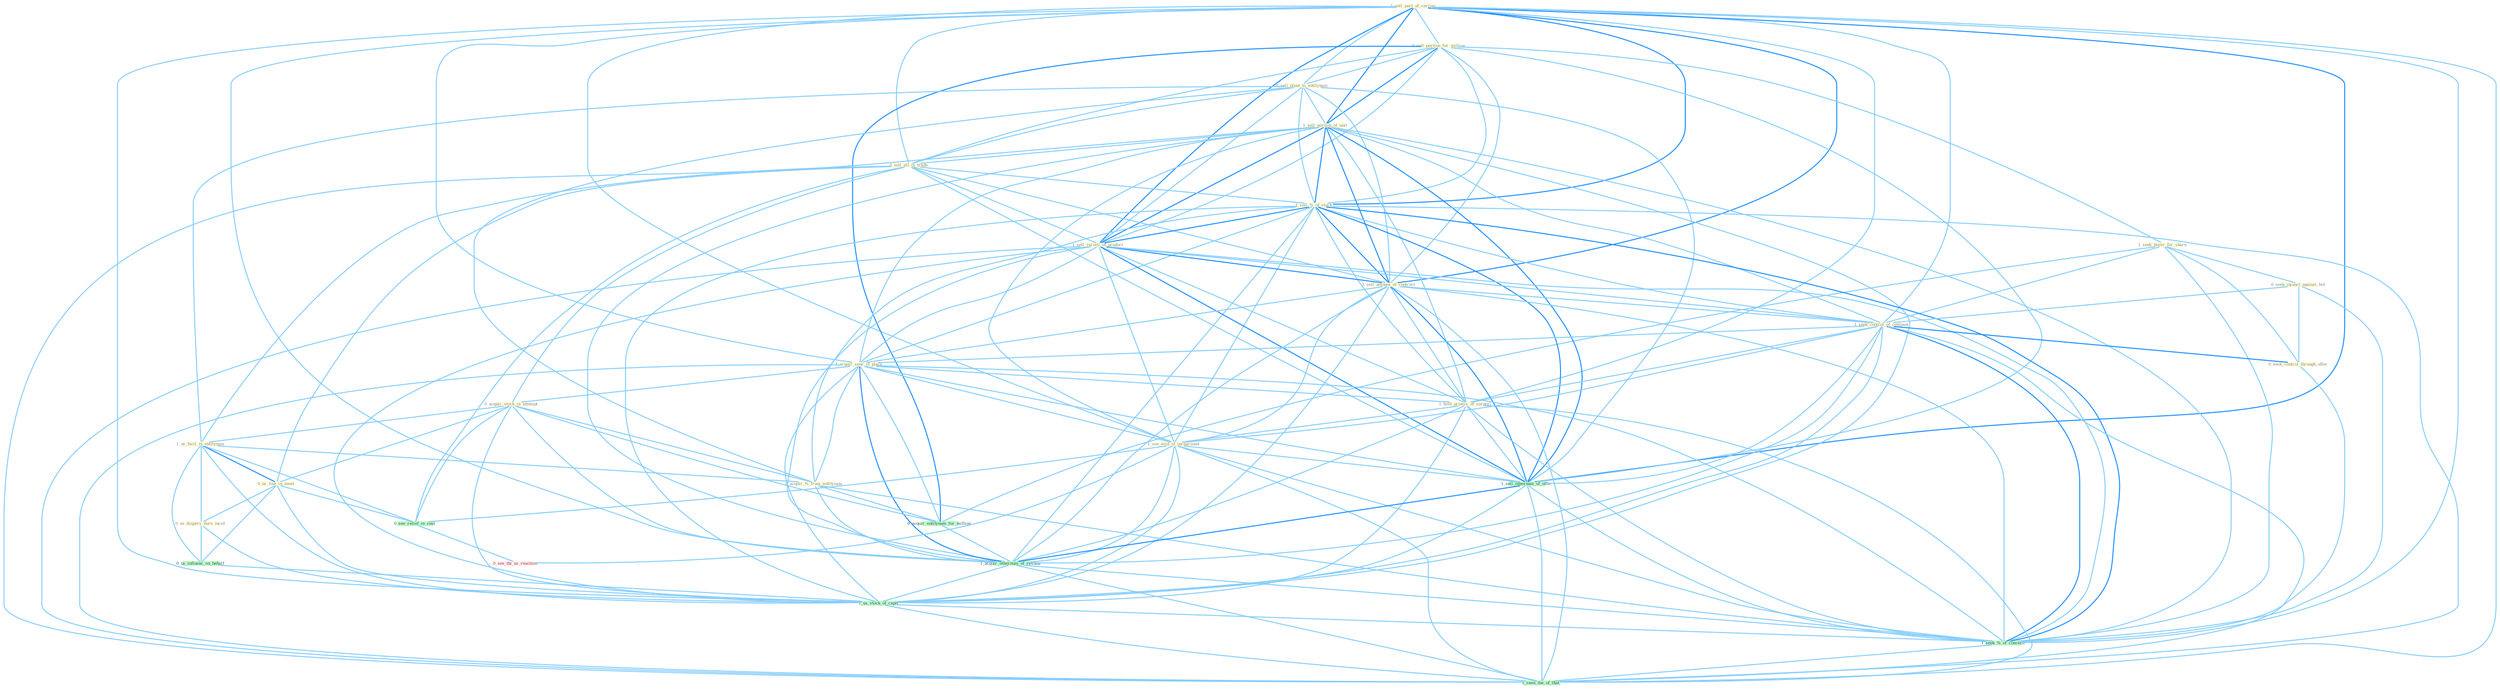 Graph G{ 
    node
    [shape=polygon,style=filled,width=.5,height=.06,color="#BDFCC9",fixedsize=true,fontsize=4,
    fontcolor="#2f4f4f"];
    {node
    [color="#ffffe0", fontcolor="#8b7d6b"] "1_sell_part_of_carrier " "0_sell_portion_for_million " "0_sell_plant_to_entitynam " "1_seek_buyer_for_share " "1_sell_portion_of_unit " "0_sell_all_in_trade " "1_sell_%_of_stock " "1_sell_varieti_of_product " "1_sell_amount_of_contract " "0_seek_injunct_against_bid " "1_seek_control_of_compani " "1_acquir_sens_of_place " "1_hold_promis_of_surgeri " "0_seek_control_through_offer " "0_acquir_stock_in_attempt " "1_us_facil_in_entitynam " "0_us_line_in_meet " "0_us_dispers_dure_incid " "1_see_evid_of_turnaround " "0_acquir_%_from_entitynam "}
{node [color="#fff0f5", fontcolor="#b22222"] "0_see_thi_as_reaction "}
edge [color="#B0E2FF"];

	"1_sell_part_of_carrier " -- "0_sell_portion_for_million " [w="1", color="#87cefa" ];
	"1_sell_part_of_carrier " -- "0_sell_plant_to_entitynam " [w="1", color="#87cefa" ];
	"1_sell_part_of_carrier " -- "1_sell_portion_of_unit " [w="2", color="#1e90ff" , len=0.8];
	"1_sell_part_of_carrier " -- "0_sell_all_in_trade " [w="1", color="#87cefa" ];
	"1_sell_part_of_carrier " -- "1_sell_%_of_stock " [w="2", color="#1e90ff" , len=0.8];
	"1_sell_part_of_carrier " -- "1_sell_varieti_of_product " [w="2", color="#1e90ff" , len=0.8];
	"1_sell_part_of_carrier " -- "1_sell_amount_of_contract " [w="2", color="#1e90ff" , len=0.8];
	"1_sell_part_of_carrier " -- "1_seek_control_of_compani " [w="1", color="#87cefa" ];
	"1_sell_part_of_carrier " -- "1_acquir_sens_of_place " [w="1", color="#87cefa" ];
	"1_sell_part_of_carrier " -- "1_hold_promis_of_surgeri " [w="1", color="#87cefa" ];
	"1_sell_part_of_carrier " -- "1_see_evid_of_turnaround " [w="1", color="#87cefa" ];
	"1_sell_part_of_carrier " -- "1_sell_othernum_of_offic " [w="2", color="#1e90ff" , len=0.8];
	"1_sell_part_of_carrier " -- "1_acquir_othernum_of_restaur " [w="1", color="#87cefa" ];
	"1_sell_part_of_carrier " -- "1_us_stock_of_capit " [w="1", color="#87cefa" ];
	"1_sell_part_of_carrier " -- "1_seek_%_of_concern " [w="1", color="#87cefa" ];
	"1_sell_part_of_carrier " -- "1_seen_the_of_that " [w="1", color="#87cefa" ];
	"0_sell_portion_for_million " -- "0_sell_plant_to_entitynam " [w="1", color="#87cefa" ];
	"0_sell_portion_for_million " -- "1_seek_buyer_for_share " [w="1", color="#87cefa" ];
	"0_sell_portion_for_million " -- "1_sell_portion_of_unit " [w="2", color="#1e90ff" , len=0.8];
	"0_sell_portion_for_million " -- "0_sell_all_in_trade " [w="1", color="#87cefa" ];
	"0_sell_portion_for_million " -- "1_sell_%_of_stock " [w="1", color="#87cefa" ];
	"0_sell_portion_for_million " -- "1_sell_varieti_of_product " [w="1", color="#87cefa" ];
	"0_sell_portion_for_million " -- "1_sell_amount_of_contract " [w="1", color="#87cefa" ];
	"0_sell_portion_for_million " -- "0_acquir_entitynam_for_million " [w="2", color="#1e90ff" , len=0.8];
	"0_sell_portion_for_million " -- "1_sell_othernum_of_offic " [w="1", color="#87cefa" ];
	"0_sell_plant_to_entitynam " -- "1_sell_portion_of_unit " [w="1", color="#87cefa" ];
	"0_sell_plant_to_entitynam " -- "0_sell_all_in_trade " [w="1", color="#87cefa" ];
	"0_sell_plant_to_entitynam " -- "1_sell_%_of_stock " [w="1", color="#87cefa" ];
	"0_sell_plant_to_entitynam " -- "1_sell_varieti_of_product " [w="1", color="#87cefa" ];
	"0_sell_plant_to_entitynam " -- "1_sell_amount_of_contract " [w="1", color="#87cefa" ];
	"0_sell_plant_to_entitynam " -- "1_us_facil_in_entitynam " [w="1", color="#87cefa" ];
	"0_sell_plant_to_entitynam " -- "0_acquir_%_from_entitynam " [w="1", color="#87cefa" ];
	"0_sell_plant_to_entitynam " -- "1_sell_othernum_of_offic " [w="1", color="#87cefa" ];
	"1_seek_buyer_for_share " -- "0_seek_injunct_against_bid " [w="1", color="#87cefa" ];
	"1_seek_buyer_for_share " -- "1_seek_control_of_compani " [w="1", color="#87cefa" ];
	"1_seek_buyer_for_share " -- "0_seek_control_through_offer " [w="1", color="#87cefa" ];
	"1_seek_buyer_for_share " -- "0_acquir_entitynam_for_million " [w="1", color="#87cefa" ];
	"1_seek_buyer_for_share " -- "1_seek_%_of_concern " [w="1", color="#87cefa" ];
	"1_sell_portion_of_unit " -- "0_sell_all_in_trade " [w="1", color="#87cefa" ];
	"1_sell_portion_of_unit " -- "1_sell_%_of_stock " [w="2", color="#1e90ff" , len=0.8];
	"1_sell_portion_of_unit " -- "1_sell_varieti_of_product " [w="2", color="#1e90ff" , len=0.8];
	"1_sell_portion_of_unit " -- "1_sell_amount_of_contract " [w="2", color="#1e90ff" , len=0.8];
	"1_sell_portion_of_unit " -- "1_seek_control_of_compani " [w="1", color="#87cefa" ];
	"1_sell_portion_of_unit " -- "1_acquir_sens_of_place " [w="1", color="#87cefa" ];
	"1_sell_portion_of_unit " -- "1_hold_promis_of_surgeri " [w="1", color="#87cefa" ];
	"1_sell_portion_of_unit " -- "1_see_evid_of_turnaround " [w="1", color="#87cefa" ];
	"1_sell_portion_of_unit " -- "1_sell_othernum_of_offic " [w="2", color="#1e90ff" , len=0.8];
	"1_sell_portion_of_unit " -- "1_acquir_othernum_of_restaur " [w="1", color="#87cefa" ];
	"1_sell_portion_of_unit " -- "1_us_stock_of_capit " [w="1", color="#87cefa" ];
	"1_sell_portion_of_unit " -- "1_seek_%_of_concern " [w="1", color="#87cefa" ];
	"1_sell_portion_of_unit " -- "1_seen_the_of_that " [w="1", color="#87cefa" ];
	"0_sell_all_in_trade " -- "1_sell_%_of_stock " [w="1", color="#87cefa" ];
	"0_sell_all_in_trade " -- "1_sell_varieti_of_product " [w="1", color="#87cefa" ];
	"0_sell_all_in_trade " -- "1_sell_amount_of_contract " [w="1", color="#87cefa" ];
	"0_sell_all_in_trade " -- "0_acquir_stock_in_attempt " [w="1", color="#87cefa" ];
	"0_sell_all_in_trade " -- "1_us_facil_in_entitynam " [w="1", color="#87cefa" ];
	"0_sell_all_in_trade " -- "0_us_line_in_meet " [w="1", color="#87cefa" ];
	"0_sell_all_in_trade " -- "1_sell_othernum_of_offic " [w="1", color="#87cefa" ];
	"0_sell_all_in_trade " -- "0_see_relief_in_cost " [w="1", color="#87cefa" ];
	"1_sell_%_of_stock " -- "1_sell_varieti_of_product " [w="2", color="#1e90ff" , len=0.8];
	"1_sell_%_of_stock " -- "1_sell_amount_of_contract " [w="2", color="#1e90ff" , len=0.8];
	"1_sell_%_of_stock " -- "1_seek_control_of_compani " [w="1", color="#87cefa" ];
	"1_sell_%_of_stock " -- "1_acquir_sens_of_place " [w="1", color="#87cefa" ];
	"1_sell_%_of_stock " -- "1_hold_promis_of_surgeri " [w="1", color="#87cefa" ];
	"1_sell_%_of_stock " -- "1_see_evid_of_turnaround " [w="1", color="#87cefa" ];
	"1_sell_%_of_stock " -- "0_acquir_%_from_entitynam " [w="1", color="#87cefa" ];
	"1_sell_%_of_stock " -- "1_sell_othernum_of_offic " [w="2", color="#1e90ff" , len=0.8];
	"1_sell_%_of_stock " -- "1_acquir_othernum_of_restaur " [w="1", color="#87cefa" ];
	"1_sell_%_of_stock " -- "1_us_stock_of_capit " [w="1", color="#87cefa" ];
	"1_sell_%_of_stock " -- "1_seek_%_of_concern " [w="2", color="#1e90ff" , len=0.8];
	"1_sell_%_of_stock " -- "1_seen_the_of_that " [w="1", color="#87cefa" ];
	"1_sell_varieti_of_product " -- "1_sell_amount_of_contract " [w="2", color="#1e90ff" , len=0.8];
	"1_sell_varieti_of_product " -- "1_seek_control_of_compani " [w="1", color="#87cefa" ];
	"1_sell_varieti_of_product " -- "1_acquir_sens_of_place " [w="1", color="#87cefa" ];
	"1_sell_varieti_of_product " -- "1_hold_promis_of_surgeri " [w="1", color="#87cefa" ];
	"1_sell_varieti_of_product " -- "1_see_evid_of_turnaround " [w="1", color="#87cefa" ];
	"1_sell_varieti_of_product " -- "1_sell_othernum_of_offic " [w="2", color="#1e90ff" , len=0.8];
	"1_sell_varieti_of_product " -- "1_acquir_othernum_of_restaur " [w="1", color="#87cefa" ];
	"1_sell_varieti_of_product " -- "1_us_stock_of_capit " [w="1", color="#87cefa" ];
	"1_sell_varieti_of_product " -- "1_seek_%_of_concern " [w="1", color="#87cefa" ];
	"1_sell_varieti_of_product " -- "1_seen_the_of_that " [w="1", color="#87cefa" ];
	"1_sell_amount_of_contract " -- "1_seek_control_of_compani " [w="1", color="#87cefa" ];
	"1_sell_amount_of_contract " -- "1_acquir_sens_of_place " [w="1", color="#87cefa" ];
	"1_sell_amount_of_contract " -- "1_hold_promis_of_surgeri " [w="1", color="#87cefa" ];
	"1_sell_amount_of_contract " -- "1_see_evid_of_turnaround " [w="1", color="#87cefa" ];
	"1_sell_amount_of_contract " -- "1_sell_othernum_of_offic " [w="2", color="#1e90ff" , len=0.8];
	"1_sell_amount_of_contract " -- "1_acquir_othernum_of_restaur " [w="1", color="#87cefa" ];
	"1_sell_amount_of_contract " -- "1_us_stock_of_capit " [w="1", color="#87cefa" ];
	"1_sell_amount_of_contract " -- "1_seek_%_of_concern " [w="1", color="#87cefa" ];
	"1_sell_amount_of_contract " -- "1_seen_the_of_that " [w="1", color="#87cefa" ];
	"0_seek_injunct_against_bid " -- "1_seek_control_of_compani " [w="1", color="#87cefa" ];
	"0_seek_injunct_against_bid " -- "0_seek_control_through_offer " [w="1", color="#87cefa" ];
	"0_seek_injunct_against_bid " -- "1_seek_%_of_concern " [w="1", color="#87cefa" ];
	"1_seek_control_of_compani " -- "1_acquir_sens_of_place " [w="1", color="#87cefa" ];
	"1_seek_control_of_compani " -- "1_hold_promis_of_surgeri " [w="1", color="#87cefa" ];
	"1_seek_control_of_compani " -- "0_seek_control_through_offer " [w="2", color="#1e90ff" , len=0.8];
	"1_seek_control_of_compani " -- "1_see_evid_of_turnaround " [w="1", color="#87cefa" ];
	"1_seek_control_of_compani " -- "1_sell_othernum_of_offic " [w="1", color="#87cefa" ];
	"1_seek_control_of_compani " -- "1_acquir_othernum_of_restaur " [w="1", color="#87cefa" ];
	"1_seek_control_of_compani " -- "1_us_stock_of_capit " [w="1", color="#87cefa" ];
	"1_seek_control_of_compani " -- "1_seek_%_of_concern " [w="2", color="#1e90ff" , len=0.8];
	"1_seek_control_of_compani " -- "1_seen_the_of_that " [w="1", color="#87cefa" ];
	"1_acquir_sens_of_place " -- "1_hold_promis_of_surgeri " [w="1", color="#87cefa" ];
	"1_acquir_sens_of_place " -- "0_acquir_stock_in_attempt " [w="1", color="#87cefa" ];
	"1_acquir_sens_of_place " -- "1_see_evid_of_turnaround " [w="1", color="#87cefa" ];
	"1_acquir_sens_of_place " -- "0_acquir_%_from_entitynam " [w="1", color="#87cefa" ];
	"1_acquir_sens_of_place " -- "0_acquir_entitynam_for_million " [w="1", color="#87cefa" ];
	"1_acquir_sens_of_place " -- "1_sell_othernum_of_offic " [w="1", color="#87cefa" ];
	"1_acquir_sens_of_place " -- "1_acquir_othernum_of_restaur " [w="2", color="#1e90ff" , len=0.8];
	"1_acquir_sens_of_place " -- "1_us_stock_of_capit " [w="1", color="#87cefa" ];
	"1_acquir_sens_of_place " -- "1_seek_%_of_concern " [w="1", color="#87cefa" ];
	"1_acquir_sens_of_place " -- "1_seen_the_of_that " [w="1", color="#87cefa" ];
	"1_hold_promis_of_surgeri " -- "1_see_evid_of_turnaround " [w="1", color="#87cefa" ];
	"1_hold_promis_of_surgeri " -- "1_sell_othernum_of_offic " [w="1", color="#87cefa" ];
	"1_hold_promis_of_surgeri " -- "1_acquir_othernum_of_restaur " [w="1", color="#87cefa" ];
	"1_hold_promis_of_surgeri " -- "1_us_stock_of_capit " [w="1", color="#87cefa" ];
	"1_hold_promis_of_surgeri " -- "1_seek_%_of_concern " [w="1", color="#87cefa" ];
	"1_hold_promis_of_surgeri " -- "1_seen_the_of_that " [w="1", color="#87cefa" ];
	"0_seek_control_through_offer " -- "1_seek_%_of_concern " [w="1", color="#87cefa" ];
	"0_acquir_stock_in_attempt " -- "1_us_facil_in_entitynam " [w="1", color="#87cefa" ];
	"0_acquir_stock_in_attempt " -- "0_us_line_in_meet " [w="1", color="#87cefa" ];
	"0_acquir_stock_in_attempt " -- "0_acquir_%_from_entitynam " [w="1", color="#87cefa" ];
	"0_acquir_stock_in_attempt " -- "0_acquir_entitynam_for_million " [w="1", color="#87cefa" ];
	"0_acquir_stock_in_attempt " -- "0_see_relief_in_cost " [w="1", color="#87cefa" ];
	"0_acquir_stock_in_attempt " -- "1_acquir_othernum_of_restaur " [w="1", color="#87cefa" ];
	"0_acquir_stock_in_attempt " -- "1_us_stock_of_capit " [w="1", color="#87cefa" ];
	"1_us_facil_in_entitynam " -- "0_us_line_in_meet " [w="2", color="#1e90ff" , len=0.8];
	"1_us_facil_in_entitynam " -- "0_us_dispers_dure_incid " [w="1", color="#87cefa" ];
	"1_us_facil_in_entitynam " -- "0_acquir_%_from_entitynam " [w="1", color="#87cefa" ];
	"1_us_facil_in_entitynam " -- "0_us_influenc_on_behalf " [w="1", color="#87cefa" ];
	"1_us_facil_in_entitynam " -- "0_see_relief_in_cost " [w="1", color="#87cefa" ];
	"1_us_facil_in_entitynam " -- "1_us_stock_of_capit " [w="1", color="#87cefa" ];
	"0_us_line_in_meet " -- "0_us_dispers_dure_incid " [w="1", color="#87cefa" ];
	"0_us_line_in_meet " -- "0_us_influenc_on_behalf " [w="1", color="#87cefa" ];
	"0_us_line_in_meet " -- "0_see_relief_in_cost " [w="1", color="#87cefa" ];
	"0_us_line_in_meet " -- "1_us_stock_of_capit " [w="1", color="#87cefa" ];
	"0_us_dispers_dure_incid " -- "0_us_influenc_on_behalf " [w="1", color="#87cefa" ];
	"0_us_dispers_dure_incid " -- "1_us_stock_of_capit " [w="1", color="#87cefa" ];
	"1_see_evid_of_turnaround " -- "1_sell_othernum_of_offic " [w="1", color="#87cefa" ];
	"1_see_evid_of_turnaround " -- "0_see_relief_in_cost " [w="1", color="#87cefa" ];
	"1_see_evid_of_turnaround " -- "0_see_thi_as_reaction " [w="1", color="#87cefa" ];
	"1_see_evid_of_turnaround " -- "1_acquir_othernum_of_restaur " [w="1", color="#87cefa" ];
	"1_see_evid_of_turnaround " -- "1_us_stock_of_capit " [w="1", color="#87cefa" ];
	"1_see_evid_of_turnaround " -- "1_seek_%_of_concern " [w="1", color="#87cefa" ];
	"1_see_evid_of_turnaround " -- "1_seen_the_of_that " [w="1", color="#87cefa" ];
	"0_acquir_%_from_entitynam " -- "0_acquir_entitynam_for_million " [w="1", color="#87cefa" ];
	"0_acquir_%_from_entitynam " -- "1_acquir_othernum_of_restaur " [w="1", color="#87cefa" ];
	"0_acquir_%_from_entitynam " -- "1_seek_%_of_concern " [w="1", color="#87cefa" ];
	"0_acquir_entitynam_for_million " -- "1_acquir_othernum_of_restaur " [w="1", color="#87cefa" ];
	"1_sell_othernum_of_offic " -- "1_acquir_othernum_of_restaur " [w="2", color="#1e90ff" , len=0.8];
	"1_sell_othernum_of_offic " -- "1_us_stock_of_capit " [w="1", color="#87cefa" ];
	"1_sell_othernum_of_offic " -- "1_seek_%_of_concern " [w="1", color="#87cefa" ];
	"1_sell_othernum_of_offic " -- "1_seen_the_of_that " [w="1", color="#87cefa" ];
	"0_us_influenc_on_behalf " -- "1_us_stock_of_capit " [w="1", color="#87cefa" ];
	"0_see_relief_in_cost " -- "0_see_thi_as_reaction " [w="1", color="#87cefa" ];
	"1_acquir_othernum_of_restaur " -- "1_us_stock_of_capit " [w="1", color="#87cefa" ];
	"1_acquir_othernum_of_restaur " -- "1_seek_%_of_concern " [w="1", color="#87cefa" ];
	"1_acquir_othernum_of_restaur " -- "1_seen_the_of_that " [w="1", color="#87cefa" ];
	"1_us_stock_of_capit " -- "1_seek_%_of_concern " [w="1", color="#87cefa" ];
	"1_us_stock_of_capit " -- "1_seen_the_of_that " [w="1", color="#87cefa" ];
	"1_seek_%_of_concern " -- "1_seen_the_of_that " [w="1", color="#87cefa" ];
}